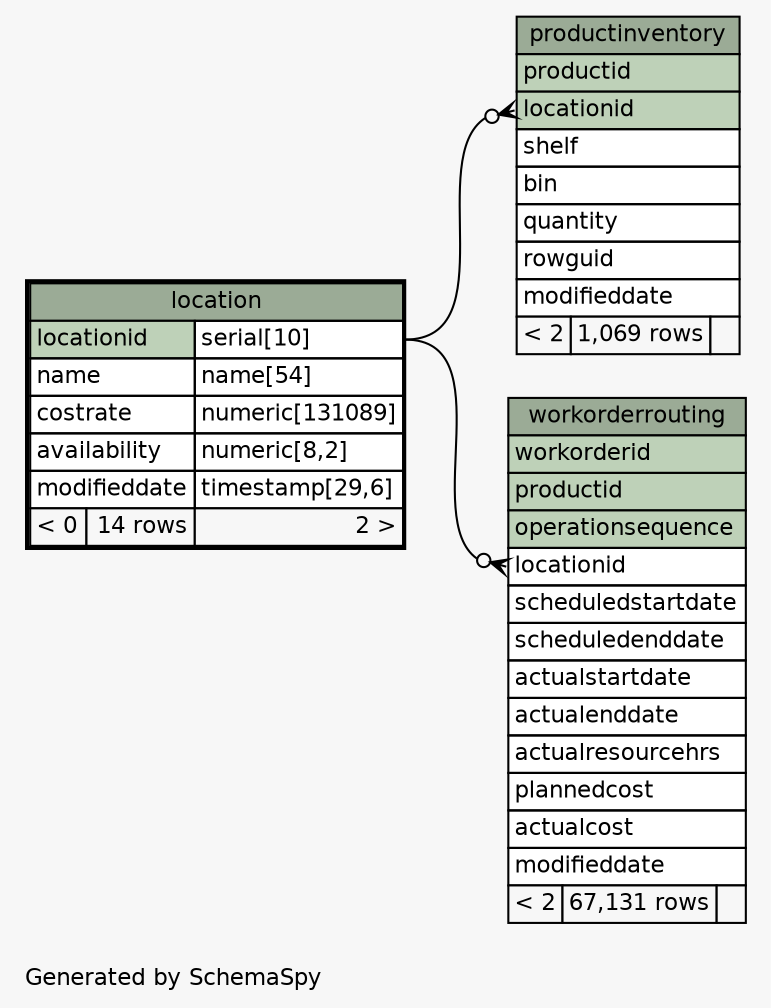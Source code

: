 // dot 2.40.1 on Linux 5.4.0-51-generic
// SchemaSpy rev 590
digraph "oneDegreeRelationshipsDiagram" {
  graph [
    rankdir="RL"
    bgcolor="#f7f7f7"
    label="\nGenerated by SchemaSpy"
    labeljust="l"
    nodesep="0.18"
    ranksep="0.46"
    fontname="Helvetica"
    fontsize="11"
  ];
  node [
    fontname="Helvetica"
    fontsize="11"
    shape="plaintext"
  ];
  edge [
    arrowsize="0.8"
  ];
  "productinventory":"locationid":w -> "location":"locationid.type":e [arrowhead=none dir=back arrowtail=crowodot];
  "workorderrouting":"locationid":w -> "location":"locationid.type":e [arrowhead=none dir=back arrowtail=crowodot];
  "location" [
    label=<
    <TABLE BORDER="2" CELLBORDER="1" CELLSPACING="0" BGCOLOR="#ffffff">
      <TR><TD COLSPAN="3" BGCOLOR="#9bab96" ALIGN="CENTER">location</TD></TR>
      <TR><TD PORT="locationid" COLSPAN="2" BGCOLOR="#bed1b8" ALIGN="LEFT">locationid</TD><TD PORT="locationid.type" ALIGN="LEFT">serial[10]</TD></TR>
      <TR><TD PORT="name" COLSPAN="2" ALIGN="LEFT">name</TD><TD PORT="name.type" ALIGN="LEFT">name[54]</TD></TR>
      <TR><TD PORT="costrate" COLSPAN="2" ALIGN="LEFT">costrate</TD><TD PORT="costrate.type" ALIGN="LEFT">numeric[131089]</TD></TR>
      <TR><TD PORT="availability" COLSPAN="2" ALIGN="LEFT">availability</TD><TD PORT="availability.type" ALIGN="LEFT">numeric[8,2]</TD></TR>
      <TR><TD PORT="modifieddate" COLSPAN="2" ALIGN="LEFT">modifieddate</TD><TD PORT="modifieddate.type" ALIGN="LEFT">timestamp[29,6]</TD></TR>
      <TR><TD ALIGN="LEFT" BGCOLOR="#f7f7f7">&lt; 0</TD><TD ALIGN="RIGHT" BGCOLOR="#f7f7f7">14 rows</TD><TD ALIGN="RIGHT" BGCOLOR="#f7f7f7">2 &gt;</TD></TR>
    </TABLE>>
    URL="location.html"
    tooltip="location"
  ];
  "productinventory" [
    label=<
    <TABLE BORDER="0" CELLBORDER="1" CELLSPACING="0" BGCOLOR="#ffffff">
      <TR><TD COLSPAN="3" BGCOLOR="#9bab96" ALIGN="CENTER">productinventory</TD></TR>
      <TR><TD PORT="productid" COLSPAN="3" BGCOLOR="#bed1b8" ALIGN="LEFT">productid</TD></TR>
      <TR><TD PORT="locationid" COLSPAN="3" BGCOLOR="#bed1b8" ALIGN="LEFT">locationid</TD></TR>
      <TR><TD PORT="shelf" COLSPAN="3" ALIGN="LEFT">shelf</TD></TR>
      <TR><TD PORT="bin" COLSPAN="3" ALIGN="LEFT">bin</TD></TR>
      <TR><TD PORT="quantity" COLSPAN="3" ALIGN="LEFT">quantity</TD></TR>
      <TR><TD PORT="rowguid" COLSPAN="3" ALIGN="LEFT">rowguid</TD></TR>
      <TR><TD PORT="modifieddate" COLSPAN="3" ALIGN="LEFT">modifieddate</TD></TR>
      <TR><TD ALIGN="LEFT" BGCOLOR="#f7f7f7">&lt; 2</TD><TD ALIGN="RIGHT" BGCOLOR="#f7f7f7">1,069 rows</TD><TD ALIGN="RIGHT" BGCOLOR="#f7f7f7">  </TD></TR>
    </TABLE>>
    URL="productinventory.html"
    tooltip="productinventory"
  ];
  "workorderrouting" [
    label=<
    <TABLE BORDER="0" CELLBORDER="1" CELLSPACING="0" BGCOLOR="#ffffff">
      <TR><TD COLSPAN="3" BGCOLOR="#9bab96" ALIGN="CENTER">workorderrouting</TD></TR>
      <TR><TD PORT="workorderid" COLSPAN="3" BGCOLOR="#bed1b8" ALIGN="LEFT">workorderid</TD></TR>
      <TR><TD PORT="productid" COLSPAN="3" BGCOLOR="#bed1b8" ALIGN="LEFT">productid</TD></TR>
      <TR><TD PORT="operationsequence" COLSPAN="3" BGCOLOR="#bed1b8" ALIGN="LEFT">operationsequence</TD></TR>
      <TR><TD PORT="locationid" COLSPAN="3" ALIGN="LEFT">locationid</TD></TR>
      <TR><TD PORT="scheduledstartdate" COLSPAN="3" ALIGN="LEFT">scheduledstartdate</TD></TR>
      <TR><TD PORT="scheduledenddate" COLSPAN="3" ALIGN="LEFT">scheduledenddate</TD></TR>
      <TR><TD PORT="actualstartdate" COLSPAN="3" ALIGN="LEFT">actualstartdate</TD></TR>
      <TR><TD PORT="actualenddate" COLSPAN="3" ALIGN="LEFT">actualenddate</TD></TR>
      <TR><TD PORT="actualresourcehrs" COLSPAN="3" ALIGN="LEFT">actualresourcehrs</TD></TR>
      <TR><TD PORT="plannedcost" COLSPAN="3" ALIGN="LEFT">plannedcost</TD></TR>
      <TR><TD PORT="actualcost" COLSPAN="3" ALIGN="LEFT">actualcost</TD></TR>
      <TR><TD PORT="modifieddate" COLSPAN="3" ALIGN="LEFT">modifieddate</TD></TR>
      <TR><TD ALIGN="LEFT" BGCOLOR="#f7f7f7">&lt; 2</TD><TD ALIGN="RIGHT" BGCOLOR="#f7f7f7">67,131 rows</TD><TD ALIGN="RIGHT" BGCOLOR="#f7f7f7">  </TD></TR>
    </TABLE>>
    URL="workorderrouting.html"
    tooltip="workorderrouting"
  ];
}

